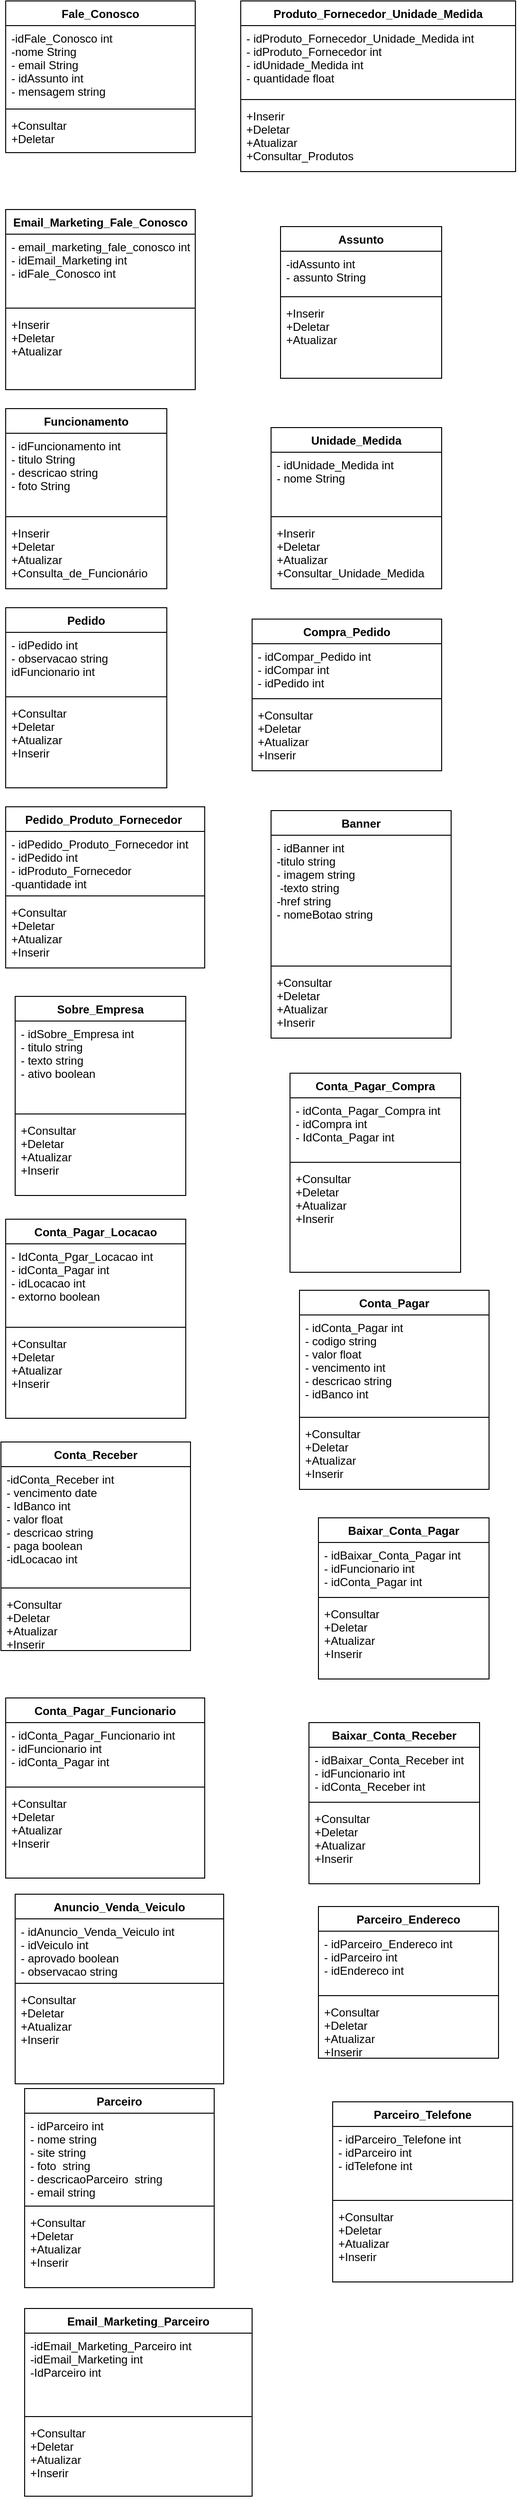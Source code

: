 <mxfile version="10.5.9" type="device"><diagram id="3-ddQmcE_v202DcBV7gJ" name="Page-1"><mxGraphModel dx="754" dy="690" grid="1" gridSize="10" guides="1" tooltips="1" connect="1" arrows="1" fold="1" page="1" pageScale="1" pageWidth="827" pageHeight="1169" math="0" shadow="0"><root><mxCell id="0"/><mxCell id="1" parent="0"/><mxCell id="jT0OpfIk82EMFaJg5UVz-1" value="Fale_Conosco" style="swimlane;fontStyle=1;align=center;verticalAlign=top;childLayout=stackLayout;horizontal=1;startSize=26;horizontalStack=0;resizeParent=1;resizeParentMax=0;resizeLast=0;collapsible=1;marginBottom=0;" vertex="1" parent="1"><mxGeometry x="20" y="20" width="200" height="160" as="geometry"/></mxCell><mxCell id="jT0OpfIk82EMFaJg5UVz-2" value="-idFale_Conosco int&#10;-nome String&#10;- email String&#10;- idAssunto int &#10;- mensagem string &#10;" style="text;strokeColor=none;fillColor=none;align=left;verticalAlign=top;spacingLeft=4;spacingRight=4;overflow=hidden;rotatable=0;points=[[0,0.5],[1,0.5]];portConstraint=eastwest;" vertex="1" parent="jT0OpfIk82EMFaJg5UVz-1"><mxGeometry y="26" width="200" height="84" as="geometry"/></mxCell><mxCell id="jT0OpfIk82EMFaJg5UVz-3" value="" style="line;strokeWidth=1;fillColor=none;align=left;verticalAlign=middle;spacingTop=-1;spacingLeft=3;spacingRight=3;rotatable=0;labelPosition=right;points=[];portConstraint=eastwest;" vertex="1" parent="jT0OpfIk82EMFaJg5UVz-1"><mxGeometry y="110" width="200" height="8" as="geometry"/></mxCell><mxCell id="jT0OpfIk82EMFaJg5UVz-4" value="+Consultar &#10;+Deletar&#10;&#10;" style="text;strokeColor=none;fillColor=none;align=left;verticalAlign=top;spacingLeft=4;spacingRight=4;overflow=hidden;rotatable=0;points=[[0,0.5],[1,0.5]];portConstraint=eastwest;" vertex="1" parent="jT0OpfIk82EMFaJg5UVz-1"><mxGeometry y="118" width="200" height="42" as="geometry"/></mxCell><mxCell id="jT0OpfIk82EMFaJg5UVz-5" value="Produto_Fornecedor_Unidade_Medida" style="swimlane;fontStyle=1;align=center;verticalAlign=top;childLayout=stackLayout;horizontal=1;startSize=26;horizontalStack=0;resizeParent=1;resizeParentMax=0;resizeLast=0;collapsible=1;marginBottom=0;" vertex="1" parent="1"><mxGeometry x="268" y="20" width="290" height="180" as="geometry"/></mxCell><mxCell id="jT0OpfIk82EMFaJg5UVz-6" value="- idProduto_Fornecedor_Unidade_Medida int&#10;- idProduto_Fornecedor int&#10;- idUnidade_Medida int&#10;- quantidade float&#10;" style="text;strokeColor=none;fillColor=none;align=left;verticalAlign=top;spacingLeft=4;spacingRight=4;overflow=hidden;rotatable=0;points=[[0,0.5],[1,0.5]];portConstraint=eastwest;" vertex="1" parent="jT0OpfIk82EMFaJg5UVz-5"><mxGeometry y="26" width="290" height="74" as="geometry"/></mxCell><mxCell id="jT0OpfIk82EMFaJg5UVz-7" value="" style="line;strokeWidth=1;fillColor=none;align=left;verticalAlign=middle;spacingTop=-1;spacingLeft=3;spacingRight=3;rotatable=0;labelPosition=right;points=[];portConstraint=eastwest;" vertex="1" parent="jT0OpfIk82EMFaJg5UVz-5"><mxGeometry y="100" width="290" height="8" as="geometry"/></mxCell><mxCell id="jT0OpfIk82EMFaJg5UVz-8" value="+Inserir&#10;+Deletar&#10;+Atualizar&#10;+Consultar_Produtos&#10;" style="text;strokeColor=none;fillColor=none;align=left;verticalAlign=top;spacingLeft=4;spacingRight=4;overflow=hidden;rotatable=0;points=[[0,0.5],[1,0.5]];portConstraint=eastwest;" vertex="1" parent="jT0OpfIk82EMFaJg5UVz-5"><mxGeometry y="108" width="290" height="72" as="geometry"/></mxCell><mxCell id="jT0OpfIk82EMFaJg5UVz-9" value="Email_Marketing_Fale_Conosco" style="swimlane;fontStyle=1;align=center;verticalAlign=top;childLayout=stackLayout;horizontal=1;startSize=26;horizontalStack=0;resizeParent=1;resizeParentMax=0;resizeLast=0;collapsible=1;marginBottom=0;" vertex="1" parent="1"><mxGeometry x="20" y="240" width="200" height="190" as="geometry"/></mxCell><mxCell id="jT0OpfIk82EMFaJg5UVz-10" value="- email_marketing_fale_conosco int&#10;- idEmail_Marketing int&#10;- idFale_Conosco int &#10;" style="text;strokeColor=none;fillColor=none;align=left;verticalAlign=top;spacingLeft=4;spacingRight=4;overflow=hidden;rotatable=0;points=[[0,0.5],[1,0.5]];portConstraint=eastwest;" vertex="1" parent="jT0OpfIk82EMFaJg5UVz-9"><mxGeometry y="26" width="200" height="74" as="geometry"/></mxCell><mxCell id="jT0OpfIk82EMFaJg5UVz-11" value="" style="line;strokeWidth=1;fillColor=none;align=left;verticalAlign=middle;spacingTop=-1;spacingLeft=3;spacingRight=3;rotatable=0;labelPosition=right;points=[];portConstraint=eastwest;" vertex="1" parent="jT0OpfIk82EMFaJg5UVz-9"><mxGeometry y="100" width="200" height="8" as="geometry"/></mxCell><mxCell id="jT0OpfIk82EMFaJg5UVz-12" value="+Inserir&#10;+Deletar&#10;+Atualizar&#10;&#10;" style="text;strokeColor=none;fillColor=none;align=left;verticalAlign=top;spacingLeft=4;spacingRight=4;overflow=hidden;rotatable=0;points=[[0,0.5],[1,0.5]];portConstraint=eastwest;" vertex="1" parent="jT0OpfIk82EMFaJg5UVz-9"><mxGeometry y="108" width="200" height="82" as="geometry"/></mxCell><mxCell id="jT0OpfIk82EMFaJg5UVz-13" value="Assunto" style="swimlane;fontStyle=1;align=center;verticalAlign=top;childLayout=stackLayout;horizontal=1;startSize=26;horizontalStack=0;resizeParent=1;resizeParentMax=0;resizeLast=0;collapsible=1;marginBottom=0;" vertex="1" parent="1"><mxGeometry x="310" y="258" width="170" height="160" as="geometry"/></mxCell><mxCell id="jT0OpfIk82EMFaJg5UVz-14" value="-idAssunto int&#10;- assunto String&#10;" style="text;strokeColor=none;fillColor=none;align=left;verticalAlign=top;spacingLeft=4;spacingRight=4;overflow=hidden;rotatable=0;points=[[0,0.5],[1,0.5]];portConstraint=eastwest;" vertex="1" parent="jT0OpfIk82EMFaJg5UVz-13"><mxGeometry y="26" width="170" height="44" as="geometry"/></mxCell><mxCell id="jT0OpfIk82EMFaJg5UVz-15" value="" style="line;strokeWidth=1;fillColor=none;align=left;verticalAlign=middle;spacingTop=-1;spacingLeft=3;spacingRight=3;rotatable=0;labelPosition=right;points=[];portConstraint=eastwest;" vertex="1" parent="jT0OpfIk82EMFaJg5UVz-13"><mxGeometry y="70" width="170" height="8" as="geometry"/></mxCell><mxCell id="jT0OpfIk82EMFaJg5UVz-16" value="+Inserir&#10;+Deletar&#10;+Atualizar&#10;" style="text;strokeColor=none;fillColor=none;align=left;verticalAlign=top;spacingLeft=4;spacingRight=4;overflow=hidden;rotatable=0;points=[[0,0.5],[1,0.5]];portConstraint=eastwest;" vertex="1" parent="jT0OpfIk82EMFaJg5UVz-13"><mxGeometry y="78" width="170" height="82" as="geometry"/></mxCell><mxCell id="jT0OpfIk82EMFaJg5UVz-17" value="Funcionamento" style="swimlane;fontStyle=1;align=center;verticalAlign=top;childLayout=stackLayout;horizontal=1;startSize=26;horizontalStack=0;resizeParent=1;resizeParentMax=0;resizeLast=0;collapsible=1;marginBottom=0;" vertex="1" parent="1"><mxGeometry x="20" y="450" width="170" height="190" as="geometry"/></mxCell><mxCell id="jT0OpfIk82EMFaJg5UVz-18" value="- idFuncionamento int&#10;- titulo String&#10;- descricao string&#10;- foto String&#10;" style="text;strokeColor=none;fillColor=none;align=left;verticalAlign=top;spacingLeft=4;spacingRight=4;overflow=hidden;rotatable=0;points=[[0,0.5],[1,0.5]];portConstraint=eastwest;" vertex="1" parent="jT0OpfIk82EMFaJg5UVz-17"><mxGeometry y="26" width="170" height="84" as="geometry"/></mxCell><mxCell id="jT0OpfIk82EMFaJg5UVz-19" value="" style="line;strokeWidth=1;fillColor=none;align=left;verticalAlign=middle;spacingTop=-1;spacingLeft=3;spacingRight=3;rotatable=0;labelPosition=right;points=[];portConstraint=eastwest;" vertex="1" parent="jT0OpfIk82EMFaJg5UVz-17"><mxGeometry y="110" width="170" height="8" as="geometry"/></mxCell><mxCell id="jT0OpfIk82EMFaJg5UVz-20" value="+Inserir&#10;+Deletar&#10;+Atualizar&#10;+Consulta_de_Funcionário&#10;" style="text;strokeColor=none;fillColor=none;align=left;verticalAlign=top;spacingLeft=4;spacingRight=4;overflow=hidden;rotatable=0;points=[[0,0.5],[1,0.5]];portConstraint=eastwest;" vertex="1" parent="jT0OpfIk82EMFaJg5UVz-17"><mxGeometry y="118" width="170" height="72" as="geometry"/></mxCell><mxCell id="jT0OpfIk82EMFaJg5UVz-21" value="Unidade_Medida" style="swimlane;fontStyle=1;align=center;verticalAlign=top;childLayout=stackLayout;horizontal=1;startSize=26;horizontalStack=0;resizeParent=1;resizeParentMax=0;resizeLast=0;collapsible=1;marginBottom=0;" vertex="1" parent="1"><mxGeometry x="300" y="470" width="180" height="170" as="geometry"/></mxCell><mxCell id="jT0OpfIk82EMFaJg5UVz-22" value="- idUnidade_Medida int&#10;- nome String&#10;" style="text;strokeColor=none;fillColor=none;align=left;verticalAlign=top;spacingLeft=4;spacingRight=4;overflow=hidden;rotatable=0;points=[[0,0.5],[1,0.5]];portConstraint=eastwest;" vertex="1" parent="jT0OpfIk82EMFaJg5UVz-21"><mxGeometry y="26" width="180" height="64" as="geometry"/></mxCell><mxCell id="jT0OpfIk82EMFaJg5UVz-23" value="" style="line;strokeWidth=1;fillColor=none;align=left;verticalAlign=middle;spacingTop=-1;spacingLeft=3;spacingRight=3;rotatable=0;labelPosition=right;points=[];portConstraint=eastwest;" vertex="1" parent="jT0OpfIk82EMFaJg5UVz-21"><mxGeometry y="90" width="180" height="8" as="geometry"/></mxCell><mxCell id="jT0OpfIk82EMFaJg5UVz-24" value="+Inserir&#10;+Deletar&#10;+Atualizar&#10;+Consultar_Unidade_Medida&#10;" style="text;strokeColor=none;fillColor=none;align=left;verticalAlign=top;spacingLeft=4;spacingRight=4;overflow=hidden;rotatable=0;points=[[0,0.5],[1,0.5]];portConstraint=eastwest;" vertex="1" parent="jT0OpfIk82EMFaJg5UVz-21"><mxGeometry y="98" width="180" height="72" as="geometry"/></mxCell><mxCell id="jT0OpfIk82EMFaJg5UVz-25" value="Pedido" style="swimlane;fontStyle=1;align=center;verticalAlign=top;childLayout=stackLayout;horizontal=1;startSize=26;horizontalStack=0;resizeParent=1;resizeParentMax=0;resizeLast=0;collapsible=1;marginBottom=0;" vertex="1" parent="1"><mxGeometry x="20" y="660" width="170" height="190" as="geometry"/></mxCell><mxCell id="jT0OpfIk82EMFaJg5UVz-26" value="- idPedido int&#10;- observacao string &#10;idFuncionario int &#10;" style="text;strokeColor=none;fillColor=none;align=left;verticalAlign=top;spacingLeft=4;spacingRight=4;overflow=hidden;rotatable=0;points=[[0,0.5],[1,0.5]];portConstraint=eastwest;" vertex="1" parent="jT0OpfIk82EMFaJg5UVz-25"><mxGeometry y="26" width="170" height="64" as="geometry"/></mxCell><mxCell id="jT0OpfIk82EMFaJg5UVz-27" value="" style="line;strokeWidth=1;fillColor=none;align=left;verticalAlign=middle;spacingTop=-1;spacingLeft=3;spacingRight=3;rotatable=0;labelPosition=right;points=[];portConstraint=eastwest;" vertex="1" parent="jT0OpfIk82EMFaJg5UVz-25"><mxGeometry y="90" width="170" height="8" as="geometry"/></mxCell><mxCell id="jT0OpfIk82EMFaJg5UVz-28" value="+Consultar&#10;+Deletar&#10;+Atualizar&#10;+Inserir&#10;" style="text;strokeColor=none;fillColor=none;align=left;verticalAlign=top;spacingLeft=4;spacingRight=4;overflow=hidden;rotatable=0;points=[[0,0.5],[1,0.5]];portConstraint=eastwest;" vertex="1" parent="jT0OpfIk82EMFaJg5UVz-25"><mxGeometry y="98" width="170" height="92" as="geometry"/></mxCell><mxCell id="jT0OpfIk82EMFaJg5UVz-29" value="Compra_Pedido" style="swimlane;fontStyle=1;align=center;verticalAlign=top;childLayout=stackLayout;horizontal=1;startSize=26;horizontalStack=0;resizeParent=1;resizeParentMax=0;resizeLast=0;collapsible=1;marginBottom=0;" vertex="1" parent="1"><mxGeometry x="280" y="672" width="200" height="160" as="geometry"/></mxCell><mxCell id="jT0OpfIk82EMFaJg5UVz-30" value="- idCompar_Pedido int&#10;- idCompar int&#10;- idPedido int &#10;&#10;" style="text;strokeColor=none;fillColor=none;align=left;verticalAlign=top;spacingLeft=4;spacingRight=4;overflow=hidden;rotatable=0;points=[[0,0.5],[1,0.5]];portConstraint=eastwest;" vertex="1" parent="jT0OpfIk82EMFaJg5UVz-29"><mxGeometry y="26" width="200" height="54" as="geometry"/></mxCell><mxCell id="jT0OpfIk82EMFaJg5UVz-31" value="" style="line;strokeWidth=1;fillColor=none;align=left;verticalAlign=middle;spacingTop=-1;spacingLeft=3;spacingRight=3;rotatable=0;labelPosition=right;points=[];portConstraint=eastwest;" vertex="1" parent="jT0OpfIk82EMFaJg5UVz-29"><mxGeometry y="80" width="200" height="8" as="geometry"/></mxCell><mxCell id="jT0OpfIk82EMFaJg5UVz-32" value="+Consultar&#10;+Deletar&#10;+Atualizar&#10;+Inserir&#10;&#10;" style="text;strokeColor=none;fillColor=none;align=left;verticalAlign=top;spacingLeft=4;spacingRight=4;overflow=hidden;rotatable=0;points=[[0,0.5],[1,0.5]];portConstraint=eastwest;" vertex="1" parent="jT0OpfIk82EMFaJg5UVz-29"><mxGeometry y="88" width="200" height="72" as="geometry"/></mxCell><mxCell id="jT0OpfIk82EMFaJg5UVz-33" value="Pedido_Produto_Fornecedor " style="swimlane;fontStyle=1;align=center;verticalAlign=top;childLayout=stackLayout;horizontal=1;startSize=26;horizontalStack=0;resizeParent=1;resizeParentMax=0;resizeLast=0;collapsible=1;marginBottom=0;" vertex="1" parent="1"><mxGeometry x="20" y="870" width="210" height="170" as="geometry"/></mxCell><mxCell id="jT0OpfIk82EMFaJg5UVz-34" value="- idPedido_Produto_Fornecedor int&#10;- idPedido int&#10;- idProduto_Fornecedor &#10;-quantidade int &#10;" style="text;strokeColor=none;fillColor=none;align=left;verticalAlign=top;spacingLeft=4;spacingRight=4;overflow=hidden;rotatable=0;points=[[0,0.5],[1,0.5]];portConstraint=eastwest;" vertex="1" parent="jT0OpfIk82EMFaJg5UVz-33"><mxGeometry y="26" width="210" height="64" as="geometry"/></mxCell><mxCell id="jT0OpfIk82EMFaJg5UVz-35" value="" style="line;strokeWidth=1;fillColor=none;align=left;verticalAlign=middle;spacingTop=-1;spacingLeft=3;spacingRight=3;rotatable=0;labelPosition=right;points=[];portConstraint=eastwest;" vertex="1" parent="jT0OpfIk82EMFaJg5UVz-33"><mxGeometry y="90" width="210" height="8" as="geometry"/></mxCell><mxCell id="jT0OpfIk82EMFaJg5UVz-36" value="+Consultar&#10;+Deletar&#10;+Atualizar&#10;+Inserir&#10;&#10;" style="text;strokeColor=none;fillColor=none;align=left;verticalAlign=top;spacingLeft=4;spacingRight=4;overflow=hidden;rotatable=0;points=[[0,0.5],[1,0.5]];portConstraint=eastwest;" vertex="1" parent="jT0OpfIk82EMFaJg5UVz-33"><mxGeometry y="98" width="210" height="72" as="geometry"/></mxCell><mxCell id="jT0OpfIk82EMFaJg5UVz-37" value="Banner" style="swimlane;fontStyle=1;align=center;verticalAlign=top;childLayout=stackLayout;horizontal=1;startSize=26;horizontalStack=0;resizeParent=1;resizeParentMax=0;resizeLast=0;collapsible=1;marginBottom=0;" vertex="1" parent="1"><mxGeometry x="300" y="874" width="190" height="240" as="geometry"/></mxCell><mxCell id="jT0OpfIk82EMFaJg5UVz-38" value="- idBanner int&#10;-titulo string &#10;- imagem string&#10; -texto string&#10;-href string &#10;- nomeBotao string&#10;" style="text;strokeColor=none;fillColor=none;align=left;verticalAlign=top;spacingLeft=4;spacingRight=4;overflow=hidden;rotatable=0;points=[[0,0.5],[1,0.5]];portConstraint=eastwest;" vertex="1" parent="jT0OpfIk82EMFaJg5UVz-37"><mxGeometry y="26" width="190" height="134" as="geometry"/></mxCell><mxCell id="jT0OpfIk82EMFaJg5UVz-39" value="" style="line;strokeWidth=1;fillColor=none;align=left;verticalAlign=middle;spacingTop=-1;spacingLeft=3;spacingRight=3;rotatable=0;labelPosition=right;points=[];portConstraint=eastwest;" vertex="1" parent="jT0OpfIk82EMFaJg5UVz-37"><mxGeometry y="160" width="190" height="8" as="geometry"/></mxCell><mxCell id="jT0OpfIk82EMFaJg5UVz-40" value="+Consultar&#10;+Deletar&#10;+Atualizar&#10;+Inserir&#10;&#10;" style="text;strokeColor=none;fillColor=none;align=left;verticalAlign=top;spacingLeft=4;spacingRight=4;overflow=hidden;rotatable=0;points=[[0,0.5],[1,0.5]];portConstraint=eastwest;" vertex="1" parent="jT0OpfIk82EMFaJg5UVz-37"><mxGeometry y="168" width="190" height="72" as="geometry"/></mxCell><mxCell id="jT0OpfIk82EMFaJg5UVz-41" value="Sobre_Empresa" style="swimlane;fontStyle=1;align=center;verticalAlign=top;childLayout=stackLayout;horizontal=1;startSize=26;horizontalStack=0;resizeParent=1;resizeParentMax=0;resizeLast=0;collapsible=1;marginBottom=0;" vertex="1" parent="1"><mxGeometry x="30" y="1070" width="180" height="210" as="geometry"/></mxCell><mxCell id="jT0OpfIk82EMFaJg5UVz-42" value="- idSobre_Empresa int&#10;- titulo string &#10;- texto string&#10;- ativo boolean &#10;" style="text;strokeColor=none;fillColor=none;align=left;verticalAlign=top;spacingLeft=4;spacingRight=4;overflow=hidden;rotatable=0;points=[[0,0.5],[1,0.5]];portConstraint=eastwest;" vertex="1" parent="jT0OpfIk82EMFaJg5UVz-41"><mxGeometry y="26" width="180" height="94" as="geometry"/></mxCell><mxCell id="jT0OpfIk82EMFaJg5UVz-43" value="" style="line;strokeWidth=1;fillColor=none;align=left;verticalAlign=middle;spacingTop=-1;spacingLeft=3;spacingRight=3;rotatable=0;labelPosition=right;points=[];portConstraint=eastwest;" vertex="1" parent="jT0OpfIk82EMFaJg5UVz-41"><mxGeometry y="120" width="180" height="8" as="geometry"/></mxCell><mxCell id="jT0OpfIk82EMFaJg5UVz-44" value="+Consultar&#10;+Deletar&#10;+Atualizar&#10;+Inserir&#10;&#10;" style="text;strokeColor=none;fillColor=none;align=left;verticalAlign=top;spacingLeft=4;spacingRight=4;overflow=hidden;rotatable=0;points=[[0,0.5],[1,0.5]];portConstraint=eastwest;" vertex="1" parent="jT0OpfIk82EMFaJg5UVz-41"><mxGeometry y="128" width="180" height="82" as="geometry"/></mxCell><mxCell id="jT0OpfIk82EMFaJg5UVz-45" value="Conta_Pagar_Compra" style="swimlane;fontStyle=1;align=center;verticalAlign=top;childLayout=stackLayout;horizontal=1;startSize=26;horizontalStack=0;resizeParent=1;resizeParentMax=0;resizeLast=0;collapsible=1;marginBottom=0;" vertex="1" parent="1"><mxGeometry x="320" y="1151" width="180" height="210" as="geometry"/></mxCell><mxCell id="jT0OpfIk82EMFaJg5UVz-46" value="- idConta_Pagar_Compra int &#10;- idCompra int &#10;- IdConta_Pagar int &#10;" style="text;strokeColor=none;fillColor=none;align=left;verticalAlign=top;spacingLeft=4;spacingRight=4;overflow=hidden;rotatable=0;points=[[0,0.5],[1,0.5]];portConstraint=eastwest;" vertex="1" parent="jT0OpfIk82EMFaJg5UVz-45"><mxGeometry y="26" width="180" height="64" as="geometry"/></mxCell><mxCell id="jT0OpfIk82EMFaJg5UVz-47" value="" style="line;strokeWidth=1;fillColor=none;align=left;verticalAlign=middle;spacingTop=-1;spacingLeft=3;spacingRight=3;rotatable=0;labelPosition=right;points=[];portConstraint=eastwest;" vertex="1" parent="jT0OpfIk82EMFaJg5UVz-45"><mxGeometry y="90" width="180" height="8" as="geometry"/></mxCell><mxCell id="jT0OpfIk82EMFaJg5UVz-48" value="+Consultar&#10;+Deletar&#10;+Atualizar&#10;+Inserir&#10;&#10;" style="text;strokeColor=none;fillColor=none;align=left;verticalAlign=top;spacingLeft=4;spacingRight=4;overflow=hidden;rotatable=0;points=[[0,0.5],[1,0.5]];portConstraint=eastwest;" vertex="1" parent="jT0OpfIk82EMFaJg5UVz-45"><mxGeometry y="98" width="180" height="112" as="geometry"/></mxCell><mxCell id="jT0OpfIk82EMFaJg5UVz-49" value="Conta_Pagar_Locacao" style="swimlane;fontStyle=1;align=center;verticalAlign=top;childLayout=stackLayout;horizontal=1;startSize=26;horizontalStack=0;resizeParent=1;resizeParentMax=0;resizeLast=0;collapsible=1;marginBottom=0;" vertex="1" parent="1"><mxGeometry x="20" y="1305" width="190" height="210" as="geometry"/></mxCell><mxCell id="jT0OpfIk82EMFaJg5UVz-50" value="- IdConta_Pgar_Locacao int&#10;- idConta_Pagar int&#10;- idLocacao int&#10;- extorno boolean&#10;" style="text;strokeColor=none;fillColor=none;align=left;verticalAlign=top;spacingLeft=4;spacingRight=4;overflow=hidden;rotatable=0;points=[[0,0.5],[1,0.5]];portConstraint=eastwest;" vertex="1" parent="jT0OpfIk82EMFaJg5UVz-49"><mxGeometry y="26" width="190" height="84" as="geometry"/></mxCell><mxCell id="jT0OpfIk82EMFaJg5UVz-51" value="" style="line;strokeWidth=1;fillColor=none;align=left;verticalAlign=middle;spacingTop=-1;spacingLeft=3;spacingRight=3;rotatable=0;labelPosition=right;points=[];portConstraint=eastwest;" vertex="1" parent="jT0OpfIk82EMFaJg5UVz-49"><mxGeometry y="110" width="190" height="8" as="geometry"/></mxCell><mxCell id="jT0OpfIk82EMFaJg5UVz-52" value="+Consultar&#10;+Deletar&#10;+Atualizar&#10;+Inserir&#10;" style="text;strokeColor=none;fillColor=none;align=left;verticalAlign=top;spacingLeft=4;spacingRight=4;overflow=hidden;rotatable=0;points=[[0,0.5],[1,0.5]];portConstraint=eastwest;" vertex="1" parent="jT0OpfIk82EMFaJg5UVz-49"><mxGeometry y="118" width="190" height="92" as="geometry"/></mxCell><mxCell id="jT0OpfIk82EMFaJg5UVz-53" value="Conta_Receber" style="swimlane;fontStyle=1;align=center;verticalAlign=top;childLayout=stackLayout;horizontal=1;startSize=26;horizontalStack=0;resizeParent=1;resizeParentMax=0;resizeLast=0;collapsible=1;marginBottom=0;" vertex="1" parent="1"><mxGeometry x="15" y="1540" width="200" height="220" as="geometry"/></mxCell><mxCell id="jT0OpfIk82EMFaJg5UVz-54" value="-idConta_Receber int&#10;- vencimento date&#10;- IdBanco int&#10;- valor float&#10;- descricao string&#10;- paga boolean&#10;-idLocacao int &#10;" style="text;strokeColor=none;fillColor=none;align=left;verticalAlign=top;spacingLeft=4;spacingRight=4;overflow=hidden;rotatable=0;points=[[0,0.5],[1,0.5]];portConstraint=eastwest;" vertex="1" parent="jT0OpfIk82EMFaJg5UVz-53"><mxGeometry y="26" width="200" height="124" as="geometry"/></mxCell><mxCell id="jT0OpfIk82EMFaJg5UVz-55" value="" style="line;strokeWidth=1;fillColor=none;align=left;verticalAlign=middle;spacingTop=-1;spacingLeft=3;spacingRight=3;rotatable=0;labelPosition=right;points=[];portConstraint=eastwest;" vertex="1" parent="jT0OpfIk82EMFaJg5UVz-53"><mxGeometry y="150" width="200" height="8" as="geometry"/></mxCell><mxCell id="jT0OpfIk82EMFaJg5UVz-56" value="+Consultar&#10;+Deletar&#10;+Atualizar&#10;+Inserir&#10;" style="text;strokeColor=none;fillColor=none;align=left;verticalAlign=top;spacingLeft=4;spacingRight=4;overflow=hidden;rotatable=0;points=[[0,0.5],[1,0.5]];portConstraint=eastwest;" vertex="1" parent="jT0OpfIk82EMFaJg5UVz-53"><mxGeometry y="158" width="200" height="62" as="geometry"/></mxCell><mxCell id="jT0OpfIk82EMFaJg5UVz-57" value="Conta_Pagar" style="swimlane;fontStyle=1;align=center;verticalAlign=top;childLayout=stackLayout;horizontal=1;startSize=26;horizontalStack=0;resizeParent=1;resizeParentMax=0;resizeLast=0;collapsible=1;marginBottom=0;" vertex="1" parent="1"><mxGeometry x="330" y="1380" width="200" height="210" as="geometry"/></mxCell><mxCell id="jT0OpfIk82EMFaJg5UVz-58" value="- idConta_Pagar int&#10;- codigo string &#10;- valor float &#10;- vencimento int&#10;- descricao string &#10;- idBanco int &#10;" style="text;strokeColor=none;fillColor=none;align=left;verticalAlign=top;spacingLeft=4;spacingRight=4;overflow=hidden;rotatable=0;points=[[0,0.5],[1,0.5]];portConstraint=eastwest;" vertex="1" parent="jT0OpfIk82EMFaJg5UVz-57"><mxGeometry y="26" width="200" height="104" as="geometry"/></mxCell><mxCell id="jT0OpfIk82EMFaJg5UVz-59" value="" style="line;strokeWidth=1;fillColor=none;align=left;verticalAlign=middle;spacingTop=-1;spacingLeft=3;spacingRight=3;rotatable=0;labelPosition=right;points=[];portConstraint=eastwest;" vertex="1" parent="jT0OpfIk82EMFaJg5UVz-57"><mxGeometry y="130" width="200" height="8" as="geometry"/></mxCell><mxCell id="jT0OpfIk82EMFaJg5UVz-60" value="+Consultar&#10;+Deletar&#10;+Atualizar&#10;+Inserir&#10;" style="text;strokeColor=none;fillColor=none;align=left;verticalAlign=top;spacingLeft=4;spacingRight=4;overflow=hidden;rotatable=0;points=[[0,0.5],[1,0.5]];portConstraint=eastwest;" vertex="1" parent="jT0OpfIk82EMFaJg5UVz-57"><mxGeometry y="138" width="200" height="72" as="geometry"/></mxCell><mxCell id="jT0OpfIk82EMFaJg5UVz-61" value="Baixar_Conta_Pagar" style="swimlane;fontStyle=1;align=center;verticalAlign=top;childLayout=stackLayout;horizontal=1;startSize=26;horizontalStack=0;resizeParent=1;resizeParentMax=0;resizeLast=0;collapsible=1;marginBottom=0;" vertex="1" parent="1"><mxGeometry x="350" y="1620" width="180" height="170" as="geometry"/></mxCell><mxCell id="jT0OpfIk82EMFaJg5UVz-62" value="- idBaixar_Conta_Pagar int&#10;- idFuncionario int &#10;- idConta_Pagar int &#10;" style="text;strokeColor=none;fillColor=none;align=left;verticalAlign=top;spacingLeft=4;spacingRight=4;overflow=hidden;rotatable=0;points=[[0,0.5],[1,0.5]];portConstraint=eastwest;" vertex="1" parent="jT0OpfIk82EMFaJg5UVz-61"><mxGeometry y="26" width="180" height="54" as="geometry"/></mxCell><mxCell id="jT0OpfIk82EMFaJg5UVz-63" value="" style="line;strokeWidth=1;fillColor=none;align=left;verticalAlign=middle;spacingTop=-1;spacingLeft=3;spacingRight=3;rotatable=0;labelPosition=right;points=[];portConstraint=eastwest;" vertex="1" parent="jT0OpfIk82EMFaJg5UVz-61"><mxGeometry y="80" width="180" height="8" as="geometry"/></mxCell><mxCell id="jT0OpfIk82EMFaJg5UVz-64" value="+Consultar&#10;+Deletar&#10;+Atualizar&#10;+Inserir&#10;" style="text;strokeColor=none;fillColor=none;align=left;verticalAlign=top;spacingLeft=4;spacingRight=4;overflow=hidden;rotatable=0;points=[[0,0.5],[1,0.5]];portConstraint=eastwest;" vertex="1" parent="jT0OpfIk82EMFaJg5UVz-61"><mxGeometry y="88" width="180" height="82" as="geometry"/></mxCell><mxCell id="jT0OpfIk82EMFaJg5UVz-65" value="Conta_Pagar_Funcionario" style="swimlane;fontStyle=1;align=center;verticalAlign=top;childLayout=stackLayout;horizontal=1;startSize=26;horizontalStack=0;resizeParent=1;resizeParentMax=0;resizeLast=0;collapsible=1;marginBottom=0;" vertex="1" parent="1"><mxGeometry x="20" y="1810" width="210" height="190" as="geometry"/></mxCell><mxCell id="jT0OpfIk82EMFaJg5UVz-66" value="- idConta_Pagar_Funcionario int &#10;- idFuncionario int &#10;- idConta_Pagar int &#10;" style="text;strokeColor=none;fillColor=none;align=left;verticalAlign=top;spacingLeft=4;spacingRight=4;overflow=hidden;rotatable=0;points=[[0,0.5],[1,0.5]];portConstraint=eastwest;" vertex="1" parent="jT0OpfIk82EMFaJg5UVz-65"><mxGeometry y="26" width="210" height="64" as="geometry"/></mxCell><mxCell id="jT0OpfIk82EMFaJg5UVz-67" value="" style="line;strokeWidth=1;fillColor=none;align=left;verticalAlign=middle;spacingTop=-1;spacingLeft=3;spacingRight=3;rotatable=0;labelPosition=right;points=[];portConstraint=eastwest;" vertex="1" parent="jT0OpfIk82EMFaJg5UVz-65"><mxGeometry y="90" width="210" height="8" as="geometry"/></mxCell><mxCell id="jT0OpfIk82EMFaJg5UVz-68" value="+Consultar&#10;+Deletar&#10;+Atualizar&#10;+Inserir&#10;&#10;" style="text;strokeColor=none;fillColor=none;align=left;verticalAlign=top;spacingLeft=4;spacingRight=4;overflow=hidden;rotatable=0;points=[[0,0.5],[1,0.5]];portConstraint=eastwest;" vertex="1" parent="jT0OpfIk82EMFaJg5UVz-65"><mxGeometry y="98" width="210" height="92" as="geometry"/></mxCell><mxCell id="jT0OpfIk82EMFaJg5UVz-69" value="Baixar_Conta_Receber" style="swimlane;fontStyle=1;align=center;verticalAlign=top;childLayout=stackLayout;horizontal=1;startSize=26;horizontalStack=0;resizeParent=1;resizeParentMax=0;resizeLast=0;collapsible=1;marginBottom=0;" vertex="1" parent="1"><mxGeometry x="340" y="1836" width="180" height="170" as="geometry"/></mxCell><mxCell id="jT0OpfIk82EMFaJg5UVz-70" value="- idBaixar_Conta_Receber int&#10;- idFuncionario int &#10;- idConta_Receber int &#10;" style="text;strokeColor=none;fillColor=none;align=left;verticalAlign=top;spacingLeft=4;spacingRight=4;overflow=hidden;rotatable=0;points=[[0,0.5],[1,0.5]];portConstraint=eastwest;" vertex="1" parent="jT0OpfIk82EMFaJg5UVz-69"><mxGeometry y="26" width="180" height="54" as="geometry"/></mxCell><mxCell id="jT0OpfIk82EMFaJg5UVz-71" value="" style="line;strokeWidth=1;fillColor=none;align=left;verticalAlign=middle;spacingTop=-1;spacingLeft=3;spacingRight=3;rotatable=0;labelPosition=right;points=[];portConstraint=eastwest;" vertex="1" parent="jT0OpfIk82EMFaJg5UVz-69"><mxGeometry y="80" width="180" height="8" as="geometry"/></mxCell><mxCell id="jT0OpfIk82EMFaJg5UVz-72" value="+Consultar&#10;+Deletar&#10;+Atualizar&#10;+Inserir&#10;" style="text;strokeColor=none;fillColor=none;align=left;verticalAlign=top;spacingLeft=4;spacingRight=4;overflow=hidden;rotatable=0;points=[[0,0.5],[1,0.5]];portConstraint=eastwest;" vertex="1" parent="jT0OpfIk82EMFaJg5UVz-69"><mxGeometry y="88" width="180" height="82" as="geometry"/></mxCell><mxCell id="jT0OpfIk82EMFaJg5UVz-73" value="Anuncio_Venda_Veiculo" style="swimlane;fontStyle=1;align=center;verticalAlign=top;childLayout=stackLayout;horizontal=1;startSize=26;horizontalStack=0;resizeParent=1;resizeParentMax=0;resizeLast=0;collapsible=1;marginBottom=0;" vertex="1" parent="1"><mxGeometry x="30" y="2017" width="220" height="200" as="geometry"/></mxCell><mxCell id="jT0OpfIk82EMFaJg5UVz-74" value="- idAnuncio_Venda_Veiculo int &#10;- idVeiculo int &#10;- aprovado boolean&#10;- observacao string &#10;" style="text;strokeColor=none;fillColor=none;align=left;verticalAlign=top;spacingLeft=4;spacingRight=4;overflow=hidden;rotatable=0;points=[[0,0.5],[1,0.5]];portConstraint=eastwest;" vertex="1" parent="jT0OpfIk82EMFaJg5UVz-73"><mxGeometry y="26" width="220" height="64" as="geometry"/></mxCell><mxCell id="jT0OpfIk82EMFaJg5UVz-75" value="" style="line;strokeWidth=1;fillColor=none;align=left;verticalAlign=middle;spacingTop=-1;spacingLeft=3;spacingRight=3;rotatable=0;labelPosition=right;points=[];portConstraint=eastwest;" vertex="1" parent="jT0OpfIk82EMFaJg5UVz-73"><mxGeometry y="90" width="220" height="8" as="geometry"/></mxCell><mxCell id="jT0OpfIk82EMFaJg5UVz-76" value="+Consultar&#10;+Deletar&#10;+Atualizar&#10;+Inserir&#10;&#10;" style="text;strokeColor=none;fillColor=none;align=left;verticalAlign=top;spacingLeft=4;spacingRight=4;overflow=hidden;rotatable=0;points=[[0,0.5],[1,0.5]];portConstraint=eastwest;" vertex="1" parent="jT0OpfIk82EMFaJg5UVz-73"><mxGeometry y="98" width="220" height="102" as="geometry"/></mxCell><mxCell id="jT0OpfIk82EMFaJg5UVz-77" value="Parceiro_Endereco" style="swimlane;fontStyle=1;align=center;verticalAlign=top;childLayout=stackLayout;horizontal=1;startSize=26;horizontalStack=0;resizeParent=1;resizeParentMax=0;resizeLast=0;collapsible=1;marginBottom=0;" vertex="1" parent="1"><mxGeometry x="350" y="2030" width="190" height="160" as="geometry"/></mxCell><mxCell id="jT0OpfIk82EMFaJg5UVz-78" value="- idParceiro_Endereco int&#10;- idParceiro int &#10;- idEndereco int &#10;" style="text;strokeColor=none;fillColor=none;align=left;verticalAlign=top;spacingLeft=4;spacingRight=4;overflow=hidden;rotatable=0;points=[[0,0.5],[1,0.5]];portConstraint=eastwest;" vertex="1" parent="jT0OpfIk82EMFaJg5UVz-77"><mxGeometry y="26" width="190" height="64" as="geometry"/></mxCell><mxCell id="jT0OpfIk82EMFaJg5UVz-79" value="" style="line;strokeWidth=1;fillColor=none;align=left;verticalAlign=middle;spacingTop=-1;spacingLeft=3;spacingRight=3;rotatable=0;labelPosition=right;points=[];portConstraint=eastwest;" vertex="1" parent="jT0OpfIk82EMFaJg5UVz-77"><mxGeometry y="90" width="190" height="8" as="geometry"/></mxCell><mxCell id="jT0OpfIk82EMFaJg5UVz-80" value="+Consultar&#10;+Deletar&#10;+Atualizar&#10;+Inserir&#10;&#10;" style="text;strokeColor=none;fillColor=none;align=left;verticalAlign=top;spacingLeft=4;spacingRight=4;overflow=hidden;rotatable=0;points=[[0,0.5],[1,0.5]];portConstraint=eastwest;" vertex="1" parent="jT0OpfIk82EMFaJg5UVz-77"><mxGeometry y="98" width="190" height="62" as="geometry"/></mxCell><mxCell id="jT0OpfIk82EMFaJg5UVz-85" value="Parceiro_Telefone" style="swimlane;fontStyle=1;align=center;verticalAlign=top;childLayout=stackLayout;horizontal=1;startSize=26;horizontalStack=0;resizeParent=1;resizeParentMax=0;resizeLast=0;collapsible=1;marginBottom=0;" vertex="1" parent="1"><mxGeometry x="365" y="2236" width="190" height="190" as="geometry"/></mxCell><mxCell id="jT0OpfIk82EMFaJg5UVz-86" value="- idParceiro_Telefone int &#10;- idParceiro int&#10;- idTelefone int &#10;" style="text;strokeColor=none;fillColor=none;align=left;verticalAlign=top;spacingLeft=4;spacingRight=4;overflow=hidden;rotatable=0;points=[[0,0.5],[1,0.5]];portConstraint=eastwest;" vertex="1" parent="jT0OpfIk82EMFaJg5UVz-85"><mxGeometry y="26" width="190" height="74" as="geometry"/></mxCell><mxCell id="jT0OpfIk82EMFaJg5UVz-87" value="" style="line;strokeWidth=1;fillColor=none;align=left;verticalAlign=middle;spacingTop=-1;spacingLeft=3;spacingRight=3;rotatable=0;labelPosition=right;points=[];portConstraint=eastwest;" vertex="1" parent="jT0OpfIk82EMFaJg5UVz-85"><mxGeometry y="100" width="190" height="8" as="geometry"/></mxCell><mxCell id="jT0OpfIk82EMFaJg5UVz-88" value="+Consultar&#10;+Deletar&#10;+Atualizar&#10;+Inserir&#10;&#10;" style="text;strokeColor=none;fillColor=none;align=left;verticalAlign=top;spacingLeft=4;spacingRight=4;overflow=hidden;rotatable=0;points=[[0,0.5],[1,0.5]];portConstraint=eastwest;" vertex="1" parent="jT0OpfIk82EMFaJg5UVz-85"><mxGeometry y="108" width="190" height="82" as="geometry"/></mxCell><mxCell id="jT0OpfIk82EMFaJg5UVz-89" value="Parceiro" style="swimlane;fontStyle=1;align=center;verticalAlign=top;childLayout=stackLayout;horizontal=1;startSize=26;horizontalStack=0;resizeParent=1;resizeParentMax=0;resizeLast=0;collapsible=1;marginBottom=0;" vertex="1" parent="1"><mxGeometry x="40" y="2222" width="200" height="210" as="geometry"/></mxCell><mxCell id="jT0OpfIk82EMFaJg5UVz-90" value="- idParceiro int &#10;- nome string &#10;- site string &#10;- foto  string &#10;- descricaoParceiro  string&#10;- email string &#10;" style="text;strokeColor=none;fillColor=none;align=left;verticalAlign=top;spacingLeft=4;spacingRight=4;overflow=hidden;rotatable=0;points=[[0,0.5],[1,0.5]];portConstraint=eastwest;" vertex="1" parent="jT0OpfIk82EMFaJg5UVz-89"><mxGeometry y="26" width="200" height="94" as="geometry"/></mxCell><mxCell id="jT0OpfIk82EMFaJg5UVz-91" value="" style="line;strokeWidth=1;fillColor=none;align=left;verticalAlign=middle;spacingTop=-1;spacingLeft=3;spacingRight=3;rotatable=0;labelPosition=right;points=[];portConstraint=eastwest;" vertex="1" parent="jT0OpfIk82EMFaJg5UVz-89"><mxGeometry y="120" width="200" height="8" as="geometry"/></mxCell><mxCell id="jT0OpfIk82EMFaJg5UVz-92" value="+Consultar&#10;+Deletar&#10;+Atualizar&#10;+Inserir&#10;" style="text;strokeColor=none;fillColor=none;align=left;verticalAlign=top;spacingLeft=4;spacingRight=4;overflow=hidden;rotatable=0;points=[[0,0.5],[1,0.5]];portConstraint=eastwest;" vertex="1" parent="jT0OpfIk82EMFaJg5UVz-89"><mxGeometry y="128" width="200" height="82" as="geometry"/></mxCell><mxCell id="jT0OpfIk82EMFaJg5UVz-94" value="Email_Marketing_Parceiro" style="swimlane;fontStyle=1;align=center;verticalAlign=top;childLayout=stackLayout;horizontal=1;startSize=26;horizontalStack=0;resizeParent=1;resizeParentMax=0;resizeLast=0;collapsible=1;marginBottom=0;" vertex="1" parent="1"><mxGeometry x="40" y="2454" width="240" height="198" as="geometry"/></mxCell><mxCell id="jT0OpfIk82EMFaJg5UVz-95" value="-idEmail_Marketing_Parceiro int &#10;-idEmail_Marketing int &#10;-IdParceiro int &#10;" style="text;strokeColor=none;fillColor=none;align=left;verticalAlign=top;spacingLeft=4;spacingRight=4;overflow=hidden;rotatable=0;points=[[0,0.5],[1,0.5]];portConstraint=eastwest;" vertex="1" parent="jT0OpfIk82EMFaJg5UVz-94"><mxGeometry y="26" width="240" height="84" as="geometry"/></mxCell><mxCell id="jT0OpfIk82EMFaJg5UVz-96" value="" style="line;strokeWidth=1;fillColor=none;align=left;verticalAlign=middle;spacingTop=-1;spacingLeft=3;spacingRight=3;rotatable=0;labelPosition=right;points=[];portConstraint=eastwest;" vertex="1" parent="jT0OpfIk82EMFaJg5UVz-94"><mxGeometry y="110" width="240" height="8" as="geometry"/></mxCell><mxCell id="jT0OpfIk82EMFaJg5UVz-97" value="+Consultar&#10;+Deletar&#10;+Atualizar&#10;+Inserir&#10;" style="text;strokeColor=none;fillColor=none;align=left;verticalAlign=top;spacingLeft=4;spacingRight=4;overflow=hidden;rotatable=0;points=[[0,0.5],[1,0.5]];portConstraint=eastwest;" vertex="1" parent="jT0OpfIk82EMFaJg5UVz-94"><mxGeometry y="118" width="240" height="80" as="geometry"/></mxCell></root></mxGraphModel></diagram></mxfile>